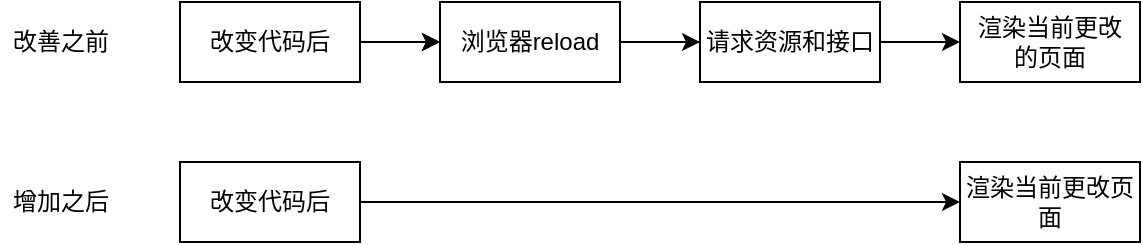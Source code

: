 <mxfile version="15.1.2" type="github">
  <diagram id="wFE0QG_FPsp0jaGvCLVb" name="Page-1">
    <mxGraphModel dx="1099" dy="602" grid="1" gridSize="10" guides="1" tooltips="1" connect="1" arrows="1" fold="1" page="1" pageScale="1" pageWidth="850" pageHeight="1100" math="0" shadow="0">
      <root>
        <mxCell id="0" />
        <mxCell id="1" parent="0" />
        <mxCell id="JDZgiOlyeI5DU_xq8-tg-2" value="改善之前" style="text;html=1;resizable=0;autosize=1;align=center;verticalAlign=middle;points=[];fillColor=none;strokeColor=none;rounded=0;" vertex="1" parent="1">
          <mxGeometry x="60" y="130" width="60" height="20" as="geometry" />
        </mxCell>
        <mxCell id="JDZgiOlyeI5DU_xq8-tg-3" value="改变代码后" style="rounded=0;whiteSpace=wrap;html=1;" vertex="1" parent="1">
          <mxGeometry x="150" y="120" width="90" height="40" as="geometry" />
        </mxCell>
        <mxCell id="JDZgiOlyeI5DU_xq8-tg-5" value="浏览器reload" style="rounded=0;whiteSpace=wrap;html=1;" vertex="1" parent="1">
          <mxGeometry x="280" y="120" width="90" height="40" as="geometry" />
        </mxCell>
        <mxCell id="JDZgiOlyeI5DU_xq8-tg-6" value="" style="endArrow=classic;html=1;exitX=1;exitY=0.5;exitDx=0;exitDy=0;entryX=0;entryY=0.5;entryDx=0;entryDy=0;" edge="1" parent="1" source="JDZgiOlyeI5DU_xq8-tg-3" target="JDZgiOlyeI5DU_xq8-tg-5">
          <mxGeometry width="50" height="50" relative="1" as="geometry">
            <mxPoint x="250" y="165" as="sourcePoint" />
            <mxPoint x="300" y="115" as="targetPoint" />
          </mxGeometry>
        </mxCell>
        <mxCell id="JDZgiOlyeI5DU_xq8-tg-15" value="" style="edgeStyle=orthogonalEdgeStyle;rounded=0;orthogonalLoop=1;jettySize=auto;html=1;" edge="1" parent="1" target="JDZgiOlyeI5DU_xq8-tg-12">
          <mxGeometry relative="1" as="geometry">
            <mxPoint x="500" y="140" as="sourcePoint" />
            <Array as="points">
              <mxPoint x="370" y="140" />
              <mxPoint x="370" y="140" />
            </Array>
          </mxGeometry>
        </mxCell>
        <mxCell id="JDZgiOlyeI5DU_xq8-tg-10" value="" style="endArrow=classic;html=1;exitX=1;exitY=0.5;exitDx=0;exitDy=0;" edge="1" parent="1" source="JDZgiOlyeI5DU_xq8-tg-3">
          <mxGeometry width="50" height="50" relative="1" as="geometry">
            <mxPoint x="250" y="165" as="sourcePoint" />
            <mxPoint x="280" y="140" as="targetPoint" />
          </mxGeometry>
        </mxCell>
        <mxCell id="JDZgiOlyeI5DU_xq8-tg-11" value="" style="endArrow=classic;html=1;entryX=0;entryY=0.5;entryDx=0;entryDy=0;" edge="1" parent="1">
          <mxGeometry width="50" height="50" relative="1" as="geometry">
            <mxPoint x="410" y="140" as="sourcePoint" />
            <mxPoint x="410" y="140" as="targetPoint" />
          </mxGeometry>
        </mxCell>
        <mxCell id="JDZgiOlyeI5DU_xq8-tg-12" value="请求资源和接口" style="rounded=0;whiteSpace=wrap;html=1;" vertex="1" parent="1">
          <mxGeometry x="410" y="120" width="90" height="40" as="geometry" />
        </mxCell>
        <mxCell id="JDZgiOlyeI5DU_xq8-tg-16" value="渲染当前更改&lt;br&gt;的页面" style="rounded=0;whiteSpace=wrap;html=1;" vertex="1" parent="1">
          <mxGeometry x="540" y="120" width="90" height="40" as="geometry" />
        </mxCell>
        <mxCell id="JDZgiOlyeI5DU_xq8-tg-18" value="" style="endArrow=classic;html=1;" edge="1" parent="1">
          <mxGeometry width="50" height="50" relative="1" as="geometry">
            <mxPoint x="500" y="140" as="sourcePoint" />
            <mxPoint x="540" y="140" as="targetPoint" />
          </mxGeometry>
        </mxCell>
        <mxCell id="JDZgiOlyeI5DU_xq8-tg-20" value="增加之后" style="text;html=1;resizable=0;autosize=1;align=center;verticalAlign=middle;points=[];fillColor=none;strokeColor=none;rounded=0;" vertex="1" parent="1">
          <mxGeometry x="60" y="210" width="60" height="20" as="geometry" />
        </mxCell>
        <mxCell id="JDZgiOlyeI5DU_xq8-tg-21" value="改变代码后" style="rounded=0;whiteSpace=wrap;html=1;" vertex="1" parent="1">
          <mxGeometry x="150" y="200" width="90" height="40" as="geometry" />
        </mxCell>
        <mxCell id="JDZgiOlyeI5DU_xq8-tg-24" value="" style="endArrow=classic;html=1;exitX=1;exitY=0.5;exitDx=0;exitDy=0;entryX=0;entryY=0.5;entryDx=0;entryDy=0;" edge="1" source="JDZgiOlyeI5DU_xq8-tg-21" target="JDZgiOlyeI5DU_xq8-tg-30" parent="1">
          <mxGeometry width="50" height="50" relative="1" as="geometry">
            <mxPoint x="250" y="245" as="sourcePoint" />
            <mxPoint x="280" y="220" as="targetPoint" />
          </mxGeometry>
        </mxCell>
        <mxCell id="JDZgiOlyeI5DU_xq8-tg-28" value="" style="endArrow=classic;html=1;entryX=0;entryY=0.5;entryDx=0;entryDy=0;" edge="1" parent="1">
          <mxGeometry width="50" height="50" relative="1" as="geometry">
            <mxPoint x="410" y="220" as="sourcePoint" />
            <mxPoint x="410" y="220" as="targetPoint" />
          </mxGeometry>
        </mxCell>
        <mxCell id="JDZgiOlyeI5DU_xq8-tg-30" value="渲染当前更改页面" style="rounded=0;whiteSpace=wrap;html=1;" vertex="1" parent="1">
          <mxGeometry x="540" y="200" width="90" height="40" as="geometry" />
        </mxCell>
      </root>
    </mxGraphModel>
  </diagram>
</mxfile>

